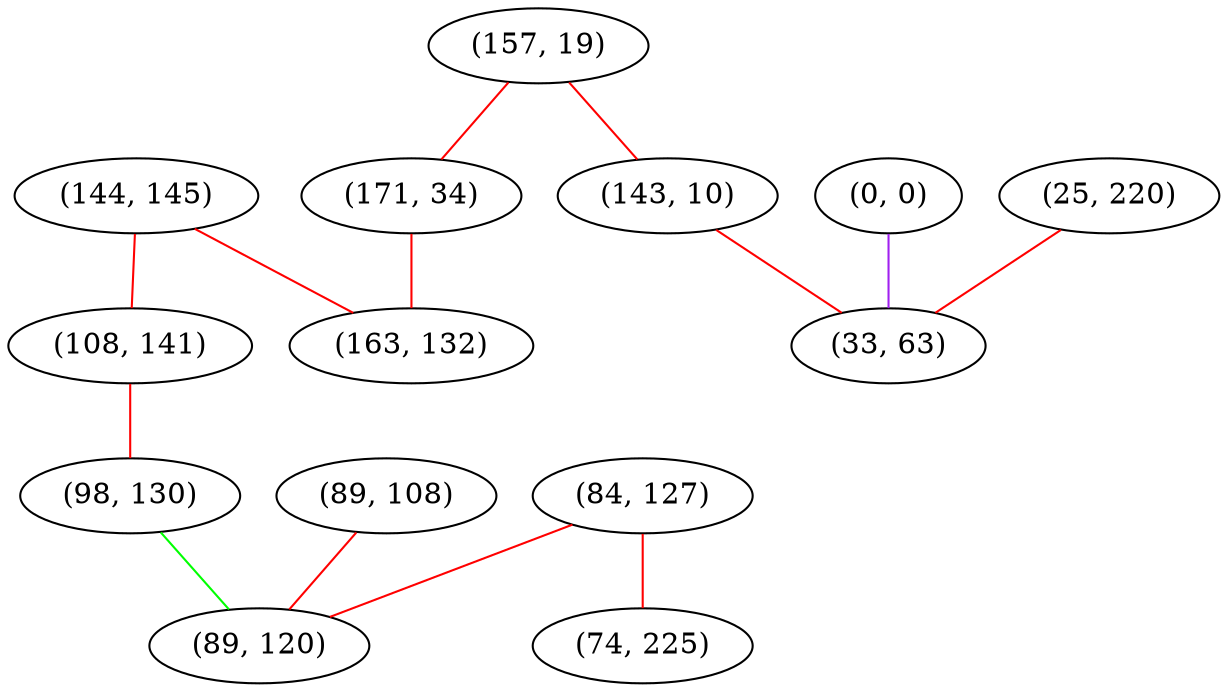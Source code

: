 graph "" {
"(144, 145)";
"(0, 0)";
"(157, 19)";
"(108, 141)";
"(171, 34)";
"(143, 10)";
"(84, 127)";
"(89, 108)";
"(74, 225)";
"(98, 130)";
"(163, 132)";
"(89, 120)";
"(25, 220)";
"(33, 63)";
"(144, 145)" -- "(108, 141)"  [color=red, key=0, weight=1];
"(144, 145)" -- "(163, 132)"  [color=red, key=0, weight=1];
"(0, 0)" -- "(33, 63)"  [color=purple, key=0, weight=4];
"(157, 19)" -- "(171, 34)"  [color=red, key=0, weight=1];
"(157, 19)" -- "(143, 10)"  [color=red, key=0, weight=1];
"(108, 141)" -- "(98, 130)"  [color=red, key=0, weight=1];
"(171, 34)" -- "(163, 132)"  [color=red, key=0, weight=1];
"(143, 10)" -- "(33, 63)"  [color=red, key=0, weight=1];
"(84, 127)" -- "(89, 120)"  [color=red, key=0, weight=1];
"(84, 127)" -- "(74, 225)"  [color=red, key=0, weight=1];
"(89, 108)" -- "(89, 120)"  [color=red, key=0, weight=1];
"(98, 130)" -- "(89, 120)"  [color=green, key=0, weight=2];
"(25, 220)" -- "(33, 63)"  [color=red, key=0, weight=1];
}
